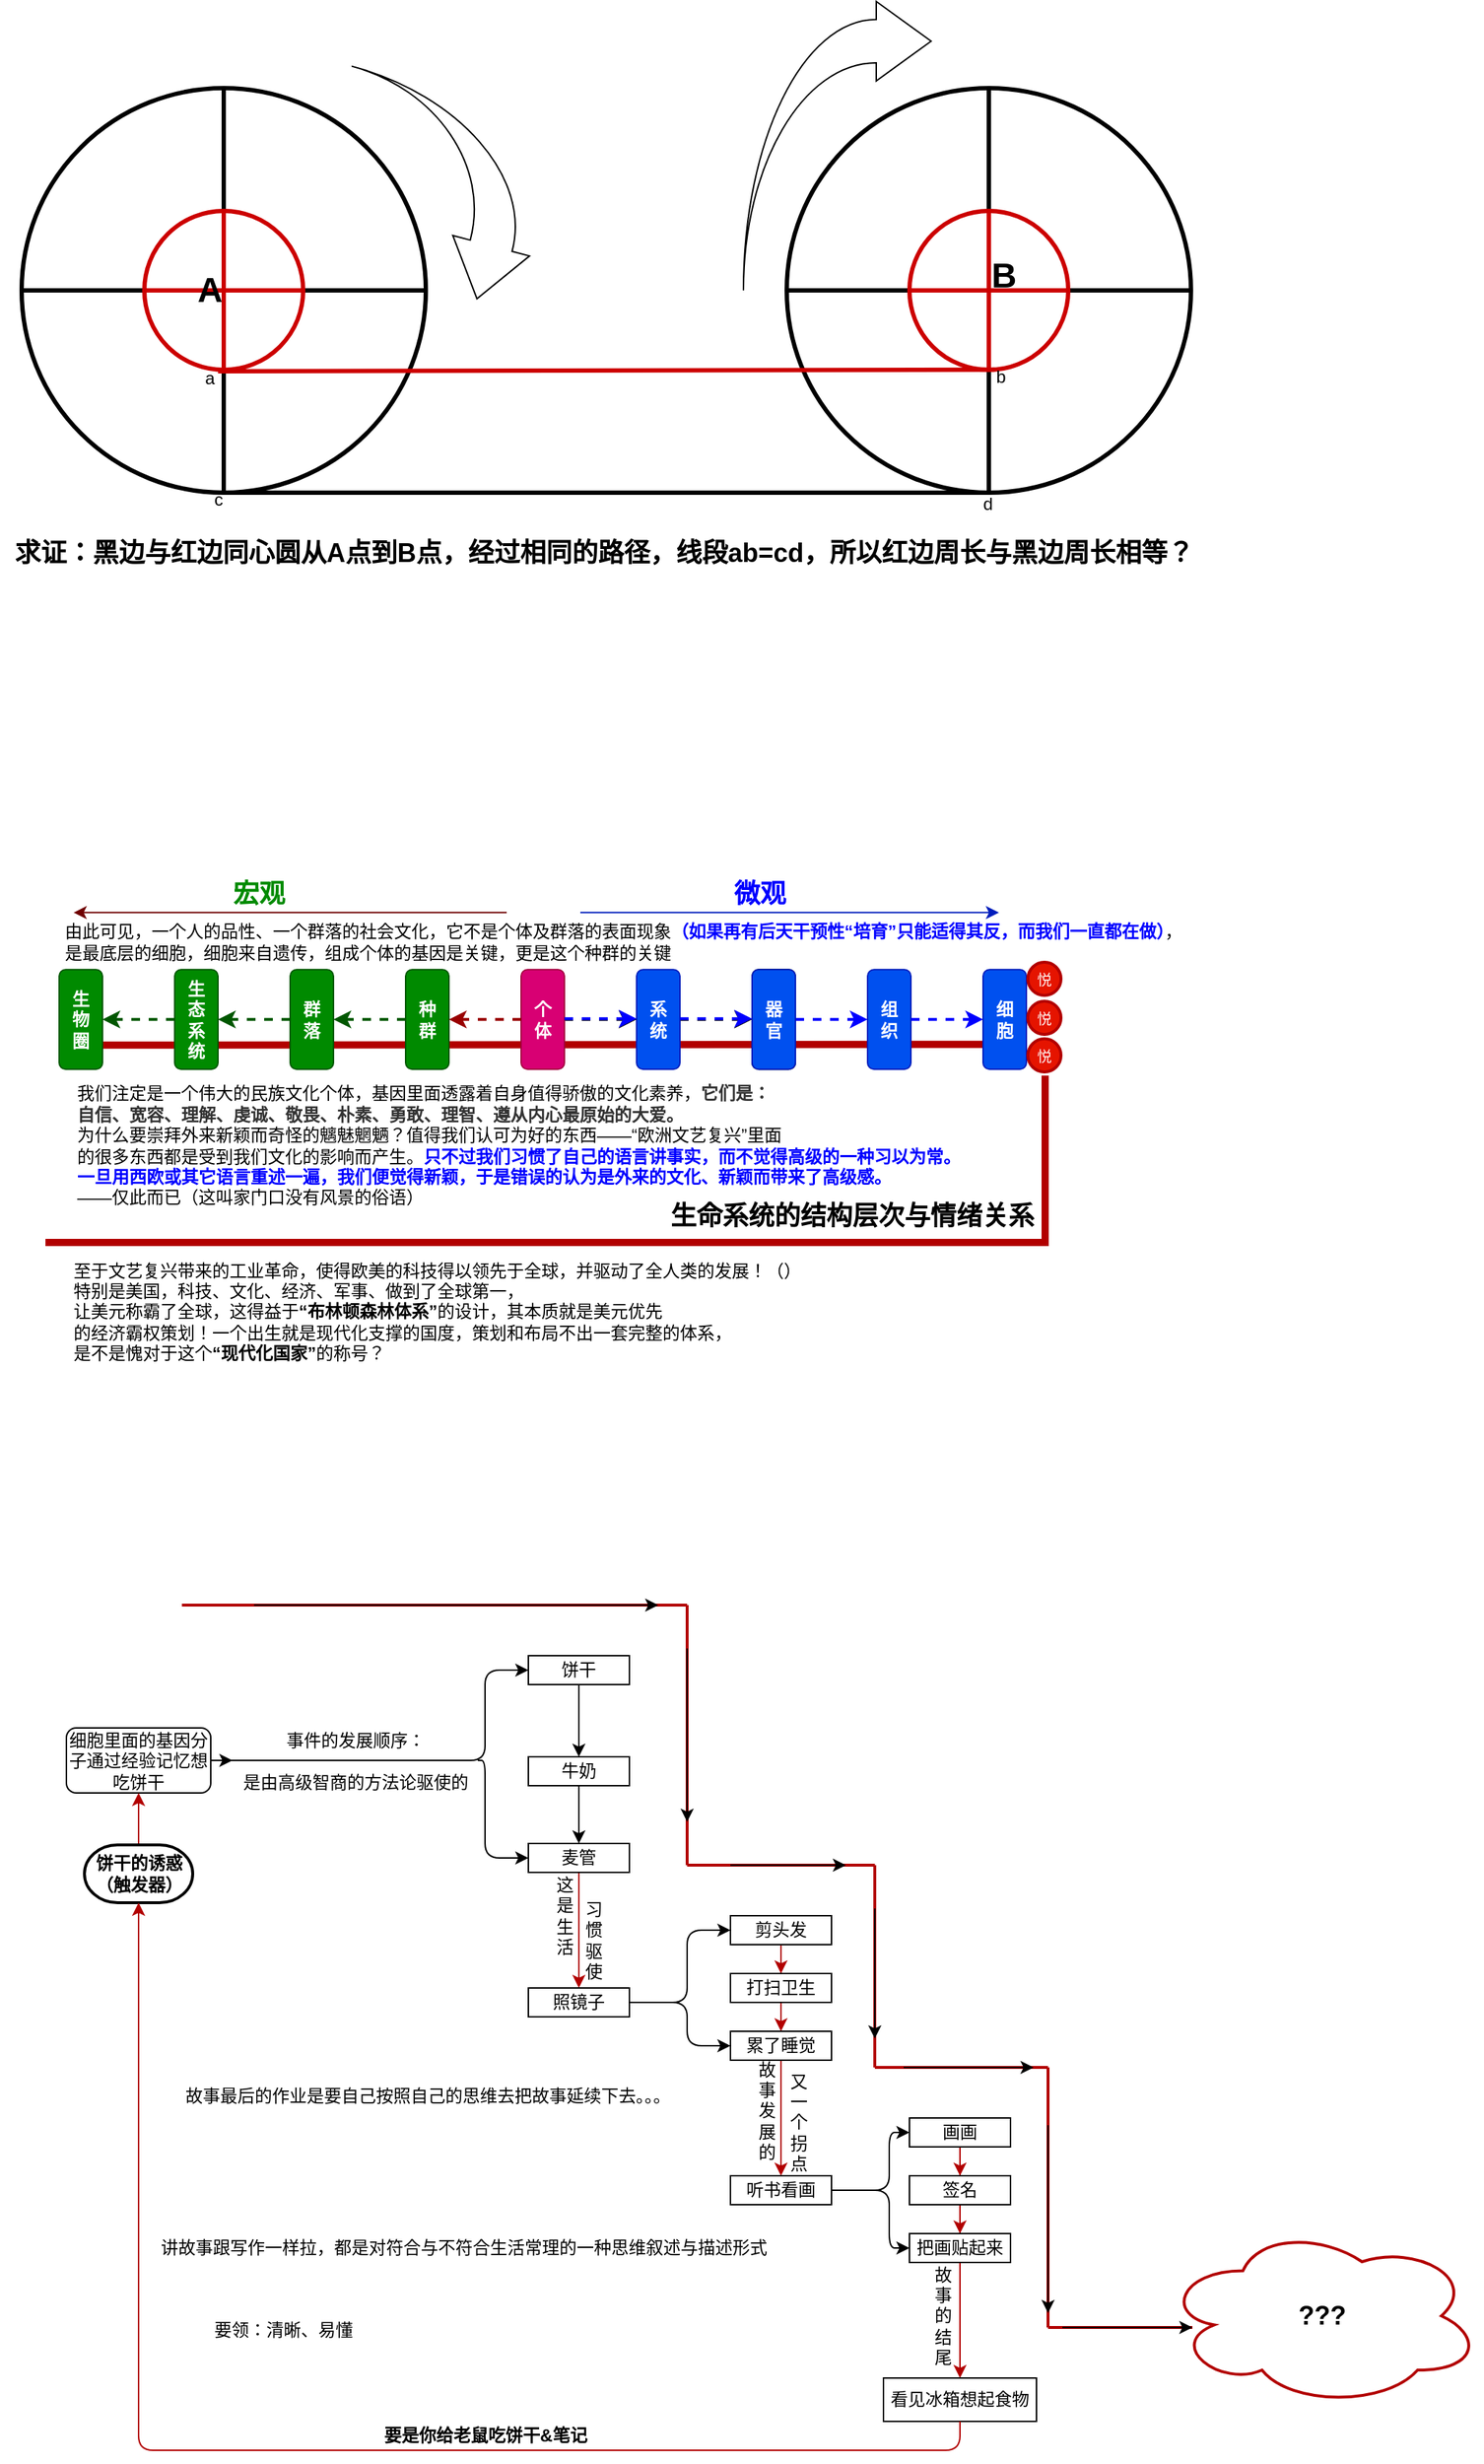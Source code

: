 <mxfile version="22.0.4" type="github">
  <diagram id="CZGxiTV1HHT-Hle2AOIO" name="Page-1">
    <mxGraphModel dx="2261" dy="1919" grid="0" gridSize="10" guides="1" tooltips="1" connect="1" arrows="1" fold="1" page="1" pageScale="1" pageWidth="827" pageHeight="1169" math="0" shadow="0">
      <root>
        <mxCell id="0" />
        <mxCell id="1" parent="0" />
        <mxCell id="zMtAbFJLzHjJMqz4dgE3-95" value="&lt;b&gt;&lt;font style=&quot;font-size: 18px&quot;&gt;???&lt;/font&gt;&lt;/b&gt;" style="ellipse;shape=cloud;whiteSpace=wrap;html=1;strokeColor=#B20000;strokeWidth=2;" parent="1" vertex="1">
          <mxGeometry x="800" y="429.5" width="220" height="125" as="geometry" />
        </mxCell>
        <mxCell id="tRS6Hl0KniXjDHovvrDN-4" value="" style="edgeStyle=orthogonalEdgeStyle;rounded=0;orthogonalLoop=1;jettySize=auto;html=1;" parent="1" source="tRS6Hl0KniXjDHovvrDN-2" target="tRS6Hl0KniXjDHovvrDN-3" edge="1">
          <mxGeometry relative="1" as="geometry" />
        </mxCell>
        <mxCell id="tRS6Hl0KniXjDHovvrDN-2" value="饼干" style="rounded=0;whiteSpace=wrap;html=1;" parent="1" vertex="1">
          <mxGeometry x="360" y="35" width="70" height="20" as="geometry" />
        </mxCell>
        <mxCell id="tRS6Hl0KniXjDHovvrDN-6" value="" style="edgeStyle=orthogonalEdgeStyle;rounded=0;orthogonalLoop=1;jettySize=auto;html=1;" parent="1" source="tRS6Hl0KniXjDHovvrDN-3" target="tRS6Hl0KniXjDHovvrDN-5" edge="1">
          <mxGeometry relative="1" as="geometry" />
        </mxCell>
        <mxCell id="tRS6Hl0KniXjDHovvrDN-3" value="牛奶" style="rounded=0;whiteSpace=wrap;html=1;" parent="1" vertex="1">
          <mxGeometry x="360" y="105" width="70" height="20" as="geometry" />
        </mxCell>
        <mxCell id="zMtAbFJLzHjJMqz4dgE3-47" value="" style="edgeStyle=orthogonalEdgeStyle;rounded=0;orthogonalLoop=1;jettySize=auto;html=1;strokeColor=#B20000;strokeWidth=1;" parent="1" source="tRS6Hl0KniXjDHovvrDN-5" target="zMtAbFJLzHjJMqz4dgE3-46" edge="1">
          <mxGeometry relative="1" as="geometry" />
        </mxCell>
        <mxCell id="tRS6Hl0KniXjDHovvrDN-5" value="麦管" style="rounded=0;whiteSpace=wrap;html=1;" parent="1" vertex="1">
          <mxGeometry x="360" y="165" width="70" height="20" as="geometry" />
        </mxCell>
        <mxCell id="zMtAbFJLzHjJMqz4dgE3-46" value="照镜子" style="rounded=0;whiteSpace=wrap;html=1;" parent="1" vertex="1">
          <mxGeometry x="360" y="265" width="70" height="20" as="geometry" />
        </mxCell>
        <mxCell id="tRS6Hl0KniXjDHovvrDN-10" value="" style="edgeStyle=elbowEdgeStyle;elbow=horizontal;endArrow=classic;html=1;entryX=0;entryY=0.5;entryDx=0;entryDy=0;exitX=1;exitY=0.5;exitDx=0;exitDy=0;" parent="1" source="zMtAbFJLzHjJMqz4dgE3-3" target="tRS6Hl0KniXjDHovvrDN-2" edge="1">
          <mxGeometry width="50" height="50" relative="1" as="geometry">
            <mxPoint x="220" y="115" as="sourcePoint" />
            <mxPoint x="210" y="215" as="targetPoint" />
            <Array as="points">
              <mxPoint x="330" y="85" />
            </Array>
          </mxGeometry>
        </mxCell>
        <mxCell id="tRS6Hl0KniXjDHovvrDN-11" value="" style="edgeStyle=elbowEdgeStyle;elbow=horizontal;endArrow=classic;html=1;entryX=0;entryY=0.5;entryDx=0;entryDy=0;exitX=1;exitY=0.5;exitDx=0;exitDy=0;" parent="1" source="zMtAbFJLzHjJMqz4dgE3-2" target="tRS6Hl0KniXjDHovvrDN-5" edge="1">
          <mxGeometry width="50" height="50" relative="1" as="geometry">
            <mxPoint x="220" y="115" as="sourcePoint" />
            <mxPoint x="370" y="55" as="targetPoint" />
            <Array as="points">
              <mxPoint x="330" y="145" />
            </Array>
          </mxGeometry>
        </mxCell>
        <mxCell id="zMtAbFJLzHjJMqz4dgE3-1" value="&lt;b&gt;要是你给老鼠吃饼干&amp;amp;笔记&lt;/b&gt;" style="text;html=1;align=center;verticalAlign=middle;resizable=0;points=[];autosize=1;" parent="1" vertex="1">
          <mxGeometry x="250" y="565" width="160" height="20" as="geometry" />
        </mxCell>
        <mxCell id="zMtAbFJLzHjJMqz4dgE3-3" value="细胞里面的基因分子通过经验记忆想吃饼干" style="rounded=1;whiteSpace=wrap;html=1;" parent="1" vertex="1">
          <mxGeometry x="40" y="85" width="100" height="45" as="geometry" />
        </mxCell>
        <mxCell id="zMtAbFJLzHjJMqz4dgE3-44" value="" style="edgeStyle=orthogonalEdgeStyle;rounded=0;orthogonalLoop=1;jettySize=auto;html=1;strokeColor=#B20000;strokeWidth=1;entryX=0.5;entryY=1;entryDx=0;entryDy=0;" parent="1" source="zMtAbFJLzHjJMqz4dgE3-4" target="zMtAbFJLzHjJMqz4dgE3-3" edge="1">
          <mxGeometry relative="1" as="geometry">
            <mxPoint x="75" y="85" as="targetPoint" />
          </mxGeometry>
        </mxCell>
        <mxCell id="zMtAbFJLzHjJMqz4dgE3-4" value="&lt;b&gt;饼干的诱惑&lt;br&gt;（触发器）&lt;/b&gt;" style="strokeWidth=2;html=1;shape=mxgraph.flowchart.terminator;whiteSpace=wrap;" parent="1" vertex="1">
          <mxGeometry x="52.5" y="166" width="75" height="40" as="geometry" />
        </mxCell>
        <mxCell id="zMtAbFJLzHjJMqz4dgE3-41" value="" style="group" parent="1" vertex="1" connectable="0">
          <mxGeometry x="35" y="-502" width="806" height="251" as="geometry" />
        </mxCell>
        <mxCell id="zMtAbFJLzHjJMqz4dgE3-36" value="" style="group" parent="zMtAbFJLzHjJMqz4dgE3-41" vertex="1" connectable="0">
          <mxGeometry width="806" height="251" as="geometry" />
        </mxCell>
        <mxCell id="zMtAbFJLzHjJMqz4dgE3-28" value="" style="endArrow=none;html=1;strokeColor=#B20000;strokeWidth=5;entryX=0;entryY=0.75;entryDx=0;entryDy=0;fillColor=#e51400;" parent="zMtAbFJLzHjJMqz4dgE3-36" target="zMtAbFJLzHjJMqz4dgE3-17" edge="1">
          <mxGeometry width="50" height="50" relative="1" as="geometry">
            <mxPoint x="30" y="114.366" as="sourcePoint" />
            <mxPoint x="150" y="111.408" as="targetPoint" />
          </mxGeometry>
        </mxCell>
        <mxCell id="zMtAbFJLzHjJMqz4dgE3-9" value="生&lt;br&gt;物&lt;br&gt;圈" style="rounded=1;whiteSpace=wrap;html=1;fontStyle=1;fillColor=#008a00;strokeColor=#005700;fontColor=#ffffff;" parent="zMtAbFJLzHjJMqz4dgE3-36" vertex="1">
          <mxGeometry y="62.113" width="30" height="69.014" as="geometry" />
        </mxCell>
        <mxCell id="zMtAbFJLzHjJMqz4dgE3-25" value="" style="edgeStyle=orthogonalEdgeStyle;rounded=0;orthogonalLoop=1;jettySize=auto;html=1;dashed=1;strokeWidth=2;strokeColor=#005700;fillColor=#008a00;" parent="zMtAbFJLzHjJMqz4dgE3-36" source="zMtAbFJLzHjJMqz4dgE3-10" target="zMtAbFJLzHjJMqz4dgE3-9" edge="1">
          <mxGeometry relative="1" as="geometry" />
        </mxCell>
        <mxCell id="zMtAbFJLzHjJMqz4dgE3-10" value="生&lt;br&gt;态&lt;br&gt;系&lt;br&gt;统" style="rounded=1;whiteSpace=wrap;html=1;fontStyle=1;fillColor=#008a00;strokeColor=#005700;fontColor=#ffffff;" parent="zMtAbFJLzHjJMqz4dgE3-36" vertex="1">
          <mxGeometry x="80" y="62.113" width="30" height="69.014" as="geometry" />
        </mxCell>
        <mxCell id="zMtAbFJLzHjJMqz4dgE3-24" value="" style="edgeStyle=orthogonalEdgeStyle;rounded=0;orthogonalLoop=1;jettySize=auto;html=1;dashed=1;strokeWidth=2;strokeColor=#005700;fillColor=#008a00;" parent="zMtAbFJLzHjJMqz4dgE3-36" source="zMtAbFJLzHjJMqz4dgE3-11" target="zMtAbFJLzHjJMqz4dgE3-10" edge="1">
          <mxGeometry relative="1" as="geometry" />
        </mxCell>
        <mxCell id="zMtAbFJLzHjJMqz4dgE3-11" value="群&lt;br&gt;落" style="rounded=1;whiteSpace=wrap;html=1;fontStyle=1;fillColor=#008a00;strokeColor=#005700;fontColor=#ffffff;" parent="zMtAbFJLzHjJMqz4dgE3-36" vertex="1">
          <mxGeometry x="160" y="62.113" width="30" height="69.014" as="geometry" />
        </mxCell>
        <mxCell id="zMtAbFJLzHjJMqz4dgE3-12" value="器&lt;br&gt;官" style="rounded=1;whiteSpace=wrap;html=1;fontStyle=1" parent="zMtAbFJLzHjJMqz4dgE3-36" vertex="1">
          <mxGeometry x="480" y="62.113" width="30" height="69.014" as="geometry" />
        </mxCell>
        <mxCell id="zMtAbFJLzHjJMqz4dgE3-19" value="" style="edgeStyle=orthogonalEdgeStyle;rounded=0;orthogonalLoop=1;jettySize=auto;html=1;strokeWidth=2;dashed=1;" parent="zMtAbFJLzHjJMqz4dgE3-36" source="zMtAbFJLzHjJMqz4dgE3-13" target="zMtAbFJLzHjJMqz4dgE3-12" edge="1">
          <mxGeometry relative="1" as="geometry" />
        </mxCell>
        <mxCell id="zMtAbFJLzHjJMqz4dgE3-13" value="系&lt;br&gt;统" style="rounded=1;whiteSpace=wrap;html=1;fontStyle=1;fillColor=#0050ef;strokeColor=#001DBC;fontColor=#ffffff;" parent="zMtAbFJLzHjJMqz4dgE3-36" vertex="1">
          <mxGeometry x="400" y="62.113" width="30" height="69.014" as="geometry" />
        </mxCell>
        <mxCell id="zMtAbFJLzHjJMqz4dgE3-18" value="" style="edgeStyle=orthogonalEdgeStyle;rounded=0;orthogonalLoop=1;jettySize=auto;html=1;strokeWidth=2;dashed=1;" parent="zMtAbFJLzHjJMqz4dgE3-36" source="zMtAbFJLzHjJMqz4dgE3-14" target="zMtAbFJLzHjJMqz4dgE3-13" edge="1">
          <mxGeometry relative="1" as="geometry" />
        </mxCell>
        <mxCell id="zMtAbFJLzHjJMqz4dgE3-14" value="个&lt;br&gt;体" style="rounded=1;whiteSpace=wrap;html=1;fontStyle=1;fillColor=#d80073;strokeColor=#A50040;fontColor=#ffffff;" parent="zMtAbFJLzHjJMqz4dgE3-36" vertex="1">
          <mxGeometry x="320" y="62.113" width="30" height="69.014" as="geometry" />
        </mxCell>
        <mxCell id="zMtAbFJLzHjJMqz4dgE3-23" value="" style="edgeStyle=orthogonalEdgeStyle;rounded=0;orthogonalLoop=1;jettySize=auto;html=1;dashed=1;strokeWidth=2;strokeColor=#005700;fillColor=#008a00;" parent="zMtAbFJLzHjJMqz4dgE3-36" source="zMtAbFJLzHjJMqz4dgE3-15" target="zMtAbFJLzHjJMqz4dgE3-11" edge="1">
          <mxGeometry relative="1" as="geometry" />
        </mxCell>
        <mxCell id="zMtAbFJLzHjJMqz4dgE3-15" value="种&lt;br&gt;群" style="rounded=1;whiteSpace=wrap;html=1;fontStyle=1;fillColor=#008a00;strokeColor=#005700;fontColor=#ffffff;" parent="zMtAbFJLzHjJMqz4dgE3-36" vertex="1">
          <mxGeometry x="240" y="62.113" width="30" height="69.014" as="geometry" />
        </mxCell>
        <mxCell id="zMtAbFJLzHjJMqz4dgE3-22" value="" style="edgeStyle=orthogonalEdgeStyle;rounded=0;orthogonalLoop=1;jettySize=auto;html=1;dashed=1;strokeWidth=2;strokeColor=#990000;" parent="zMtAbFJLzHjJMqz4dgE3-36" source="zMtAbFJLzHjJMqz4dgE3-14" target="zMtAbFJLzHjJMqz4dgE3-15" edge="1">
          <mxGeometry relative="1" as="geometry" />
        </mxCell>
        <mxCell id="zMtAbFJLzHjJMqz4dgE3-16" value="组&lt;br&gt;织" style="rounded=1;whiteSpace=wrap;html=1;fontStyle=1;fillColor=#0050ef;strokeColor=#001DBC;fontColor=#ffffff;" parent="zMtAbFJLzHjJMqz4dgE3-36" vertex="1">
          <mxGeometry x="560" y="62.113" width="30" height="69.014" as="geometry" />
        </mxCell>
        <mxCell id="zMtAbFJLzHjJMqz4dgE3-20" value="" style="edgeStyle=orthogonalEdgeStyle;rounded=0;orthogonalLoop=1;jettySize=auto;html=1;strokeWidth=2;dashed=1;strokeColor=#0000FF;" parent="zMtAbFJLzHjJMqz4dgE3-36" source="zMtAbFJLzHjJMqz4dgE3-12" target="zMtAbFJLzHjJMqz4dgE3-16" edge="1">
          <mxGeometry relative="1" as="geometry" />
        </mxCell>
        <mxCell id="zMtAbFJLzHjJMqz4dgE3-17" value="细&lt;br&gt;胞" style="rounded=1;whiteSpace=wrap;html=1;fontStyle=1;fillColor=#0050ef;strokeColor=#001DBC;fontColor=#ffffff;" parent="zMtAbFJLzHjJMqz4dgE3-36" vertex="1">
          <mxGeometry x="640" y="62.113" width="30" height="69.014" as="geometry" />
        </mxCell>
        <mxCell id="zMtAbFJLzHjJMqz4dgE3-21" value="" style="edgeStyle=orthogonalEdgeStyle;rounded=0;orthogonalLoop=1;jettySize=auto;html=1;strokeWidth=2;dashed=1;strokeColor=#0000FF;" parent="zMtAbFJLzHjJMqz4dgE3-36" source="zMtAbFJLzHjJMqz4dgE3-16" target="zMtAbFJLzHjJMqz4dgE3-17" edge="1">
          <mxGeometry relative="1" as="geometry" />
        </mxCell>
        <mxCell id="zMtAbFJLzHjJMqz4dgE3-26" value="" style="edgeStyle=orthogonalEdgeStyle;rounded=0;orthogonalLoop=1;jettySize=auto;html=1;strokeWidth=2;dashed=1;strokeColor=#0000FF;" parent="zMtAbFJLzHjJMqz4dgE3-36" edge="1">
          <mxGeometry relative="1" as="geometry">
            <mxPoint x="430" y="96.127" as="sourcePoint" />
            <mxPoint x="480" y="96.127" as="targetPoint" />
          </mxGeometry>
        </mxCell>
        <mxCell id="zMtAbFJLzHjJMqz4dgE3-27" value="" style="edgeStyle=orthogonalEdgeStyle;rounded=0;orthogonalLoop=1;jettySize=auto;html=1;strokeWidth=2;dashed=1;strokeColor=#0000FF;" parent="zMtAbFJLzHjJMqz4dgE3-36" edge="1">
          <mxGeometry relative="1" as="geometry">
            <mxPoint x="350" y="96.127" as="sourcePoint" />
            <mxPoint x="400" y="96.127" as="targetPoint" />
          </mxGeometry>
        </mxCell>
        <mxCell id="zMtAbFJLzHjJMqz4dgE3-29" value="器&lt;br&gt;官" style="rounded=1;whiteSpace=wrap;html=1;fontStyle=1;fillColor=#0050ef;strokeColor=#001DBC;fontColor=#ffffff;" parent="zMtAbFJLzHjJMqz4dgE3-36" vertex="1">
          <mxGeometry x="480" y="62.113" width="30" height="69.014" as="geometry" />
        </mxCell>
        <mxCell id="zMtAbFJLzHjJMqz4dgE3-30" value="" style="endArrow=classic;html=1;strokeColor=#001DBC;strokeWidth=1;fillColor=#0050ef;" parent="zMtAbFJLzHjJMqz4dgE3-36" edge="1">
          <mxGeometry width="50" height="50" relative="1" as="geometry">
            <mxPoint x="361" y="22.676" as="sourcePoint" />
            <mxPoint x="651" y="22.676" as="targetPoint" />
          </mxGeometry>
        </mxCell>
        <mxCell id="zMtAbFJLzHjJMqz4dgE3-31" value="" style="endArrow=classic;html=1;strokeColor=#6F0000;strokeWidth=1;fillColor=#a20025;" parent="zMtAbFJLzHjJMqz4dgE3-36" edge="1">
          <mxGeometry width="50" height="50" relative="1" as="geometry">
            <mxPoint x="310" y="22.676" as="sourcePoint" />
            <mxPoint x="10" y="22.676" as="targetPoint" />
          </mxGeometry>
        </mxCell>
        <mxCell id="zMtAbFJLzHjJMqz4dgE3-32" value="&lt;b&gt;&lt;font color=&quot;#008a00&quot; style=&quot;font-size: 18px&quot;&gt;宏观&lt;/font&gt;&lt;/b&gt;" style="text;html=1;align=center;verticalAlign=middle;resizable=0;points=[];autosize=1;" parent="zMtAbFJLzHjJMqz4dgE3-36" vertex="1">
          <mxGeometry x="111" y="-7" width="54" height="34" as="geometry" />
        </mxCell>
        <mxCell id="zMtAbFJLzHjJMqz4dgE3-33" value="&lt;b&gt;&lt;font color=&quot;#0000ff&quot; style=&quot;font-size: 18px&quot;&gt;微观&lt;/font&gt;&lt;/b&gt;" style="text;html=1;align=center;verticalAlign=middle;resizable=0;points=[];autosize=1;" parent="zMtAbFJLzHjJMqz4dgE3-36" vertex="1">
          <mxGeometry x="458" y="-7" width="54" height="34" as="geometry" />
        </mxCell>
        <mxCell id="zMtAbFJLzHjJMqz4dgE3-34" value="" style="shape=partialRectangle;whiteSpace=wrap;html=1;top=0;left=0;fillColor=none;strokeColor=#B20000;strokeWidth=5;" parent="zMtAbFJLzHjJMqz4dgE3-36" vertex="1">
          <mxGeometry x="-7" y="138.03" width="690" height="112.97" as="geometry" />
        </mxCell>
        <mxCell id="zMtAbFJLzHjJMqz4dgE3-35" value="&lt;b&gt;&lt;font style=&quot;font-size: 18px&quot;&gt;生命系统的结构层次与情绪关系&lt;/font&gt;&lt;/b&gt;" style="text;html=1;align=center;verticalAlign=middle;resizable=0;points=[];autosize=1;" parent="zMtAbFJLzHjJMqz4dgE3-36" vertex="1">
          <mxGeometry x="414" y="223.0" width="270" height="20" as="geometry" />
        </mxCell>
        <mxCell id="aU6ZqE62vAwaajKzGN5h-1" value="&lt;div style=&quot;text-align: left;&quot;&gt;&lt;span style=&quot;background-color: initial;&quot;&gt;我们注定是一个伟大的民族文化个体，基因里面透露着自身值得骄傲的文化素养，&lt;b&gt;&lt;font color=&quot;#333333&quot;&gt;它们是：&lt;/font&gt;&lt;/b&gt;&lt;/span&gt;&lt;/div&gt;&lt;div style=&quot;text-align: left;&quot;&gt;&lt;span style=&quot;background-color: initial;&quot;&gt;&lt;b&gt;&lt;font color=&quot;#333333&quot;&gt;自信、宽容、理解、虔诚、敬畏、朴素、勇敢、理智、遵从内心最原始的大爱。&lt;/font&gt;&lt;/b&gt;&lt;/span&gt;&lt;/div&gt;&lt;div style=&quot;text-align: left;&quot;&gt;为什么要崇拜外来新颖而奇怪的魑魅魍魉&lt;span style=&quot;background-color: initial;&quot;&gt;？值得我们认可为好的东西——“欧洲文艺复兴”里面&lt;/span&gt;&lt;/div&gt;&lt;div style=&quot;text-align: left;&quot;&gt;&lt;span style=&quot;background-color: initial;&quot;&gt;的很多东西都是受到我们文化的影响而产生。&lt;b&gt;&lt;font color=&quot;#0000ff&quot;&gt;只不过&lt;/font&gt;&lt;/b&gt;&lt;/span&gt;&lt;span style=&quot;background-color: initial;&quot;&gt;&lt;b&gt;&lt;font color=&quot;#0000ff&quot;&gt;我们习惯了自己的语言讲事实，而不觉得高级的一种习以为常。&lt;/font&gt;&lt;/b&gt;&lt;/span&gt;&lt;/div&gt;&lt;div style=&quot;text-align: left;&quot;&gt;&lt;span style=&quot;background-color: initial;&quot;&gt;&lt;b&gt;&lt;font color=&quot;#0000ff&quot;&gt;一旦用西欧或其它语言重述一遍，我们便觉得新颖，于是错误的认为是外来的文化、新颖而带来了高级感。&lt;/font&gt;&lt;/b&gt;&lt;/span&gt;&lt;/div&gt;&lt;div style=&quot;text-align: left;&quot;&gt;&lt;span style=&quot;background-color: initial;&quot;&gt;——仅此而已（这叫家门口没有风景的俗语）&lt;/span&gt;&lt;/div&gt;" style="text;html=1;align=center;verticalAlign=middle;resizable=0;points=[];autosize=1;strokeColor=none;fillColor=none;" parent="zMtAbFJLzHjJMqz4dgE3-36" vertex="1">
          <mxGeometry x="3" y="135" width="630" height="98" as="geometry" />
        </mxCell>
        <mxCell id="zMtAbFJLzHjJMqz4dgE3-40" value="由此可见，一个人的品性、一个群落的社会文化，它不是个体及群落的表面现象&lt;b&gt;&lt;font color=&quot;#0000ff&quot;&gt;（如果再有后天干预性“培育”只能适得其反，而我们一直都在做）&lt;/font&gt;&lt;/b&gt;，&lt;br&gt;是最底层的细胞，细胞来自遗传，组成个体的基因是关键，更是这个种群的关键" style="text;html=1;align=left;verticalAlign=middle;resizable=0;points=[];autosize=1;" parent="zMtAbFJLzHjJMqz4dgE3-36" vertex="1">
          <mxGeometry x="2" y="22.997" width="798" height="41" as="geometry" />
        </mxCell>
        <mxCell id="zMtAbFJLzHjJMqz4dgE3-37" value="&lt;span style=&quot;font-size: 10px&quot;&gt;悦&lt;/span&gt;" style="ellipse;whiteSpace=wrap;html=1;aspect=fixed;strokeColor=#B20000;strokeWidth=2;fillColor=#e51400;fontColor=#ffffff;" parent="zMtAbFJLzHjJMqz4dgE3-41" vertex="1">
          <mxGeometry x="671" y="57" width="23" height="23" as="geometry" />
        </mxCell>
        <mxCell id="zMtAbFJLzHjJMqz4dgE3-38" value="&lt;span style=&quot;font-size: 10px&quot;&gt;悦&lt;/span&gt;" style="ellipse;whiteSpace=wrap;html=1;aspect=fixed;strokeColor=#B20000;strokeWidth=2;fillColor=#e51400;fontColor=#ffffff;" parent="zMtAbFJLzHjJMqz4dgE3-41" vertex="1">
          <mxGeometry x="671" y="84" width="23" height="23" as="geometry" />
        </mxCell>
        <mxCell id="zMtAbFJLzHjJMqz4dgE3-39" value="&lt;span style=&quot;font-size: 10px&quot;&gt;悦&lt;/span&gt;" style="ellipse;whiteSpace=wrap;html=1;aspect=fixed;strokeColor=#B20000;strokeWidth=2;fillColor=#e51400;fontColor=#ffffff;" parent="zMtAbFJLzHjJMqz4dgE3-41" vertex="1">
          <mxGeometry x="671" y="110" width="23" height="23" as="geometry" />
        </mxCell>
        <mxCell id="zMtAbFJLzHjJMqz4dgE3-2" value="事件的发展顺序：&lt;br&gt;&lt;br&gt;是由高级智商的方法论驱使的" style="text;html=1;align=center;verticalAlign=middle;resizable=0;points=[];autosize=1;" parent="1" vertex="1">
          <mxGeometry x="155" y="82.5" width="170" height="50" as="geometry" />
        </mxCell>
        <mxCell id="zMtAbFJLzHjJMqz4dgE3-45" value="" style="edgeStyle=elbowEdgeStyle;elbow=horizontal;endArrow=classic;html=1;entryX=0;entryY=0.5;entryDx=0;entryDy=0;exitX=1;exitY=0.5;exitDx=0;exitDy=0;" parent="1" source="zMtAbFJLzHjJMqz4dgE3-3" target="zMtAbFJLzHjJMqz4dgE3-2" edge="1">
          <mxGeometry width="50" height="50" relative="1" as="geometry">
            <mxPoint x="140" y="107.5" as="sourcePoint" />
            <mxPoint x="360" y="175" as="targetPoint" />
            <Array as="points" />
          </mxGeometry>
        </mxCell>
        <mxCell id="zMtAbFJLzHjJMqz4dgE3-48" value="这&lt;br&gt;是&lt;br&gt;生&lt;br&gt;活" style="text;html=1;align=center;verticalAlign=middle;resizable=0;points=[];autosize=1;" parent="1" vertex="1">
          <mxGeometry x="370" y="185" width="30" height="60" as="geometry" />
        </mxCell>
        <mxCell id="zMtAbFJLzHjJMqz4dgE3-50" value="&lt;br&gt;习&lt;br&gt;惯&lt;br&gt;驱&lt;br&gt;使" style="text;html=1;align=center;verticalAlign=middle;resizable=0;points=[];autosize=1;" parent="1" vertex="1">
          <mxGeometry x="390" y="185" width="30" height="80" as="geometry" />
        </mxCell>
        <mxCell id="zMtAbFJLzHjJMqz4dgE3-56" value="" style="edgeStyle=orthogonalEdgeStyle;rounded=0;orthogonalLoop=1;jettySize=auto;html=1;strokeColor=#B20000;strokeWidth=1;entryX=0.5;entryY=0;entryDx=0;entryDy=0;" parent="1" source="zMtAbFJLzHjJMqz4dgE3-51" target="zMtAbFJLzHjJMqz4dgE3-52" edge="1">
          <mxGeometry relative="1" as="geometry" />
        </mxCell>
        <mxCell id="zMtAbFJLzHjJMqz4dgE3-51" value="剪头发" style="rounded=0;whiteSpace=wrap;html=1;" parent="1" vertex="1">
          <mxGeometry x="500" y="215" width="70" height="20" as="geometry" />
        </mxCell>
        <mxCell id="zMtAbFJLzHjJMqz4dgE3-58" value="" style="edgeStyle=orthogonalEdgeStyle;rounded=0;orthogonalLoop=1;jettySize=auto;html=1;strokeColor=#B20000;strokeWidth=1;entryX=0.5;entryY=0;entryDx=0;entryDy=0;" parent="1" source="zMtAbFJLzHjJMqz4dgE3-52" target="zMtAbFJLzHjJMqz4dgE3-53" edge="1">
          <mxGeometry relative="1" as="geometry">
            <mxPoint x="535" y="355" as="targetPoint" />
          </mxGeometry>
        </mxCell>
        <mxCell id="zMtAbFJLzHjJMqz4dgE3-52" value="打扫卫生" style="rounded=0;whiteSpace=wrap;html=1;" parent="1" vertex="1">
          <mxGeometry x="500" y="255" width="70" height="20" as="geometry" />
        </mxCell>
        <mxCell id="zMtAbFJLzHjJMqz4dgE3-60" value="" style="edgeStyle=orthogonalEdgeStyle;rounded=0;orthogonalLoop=1;jettySize=auto;html=1;strokeColor=#B20000;strokeWidth=1;" parent="1" source="zMtAbFJLzHjJMqz4dgE3-53" target="zMtAbFJLzHjJMqz4dgE3-59" edge="1">
          <mxGeometry relative="1" as="geometry" />
        </mxCell>
        <mxCell id="zMtAbFJLzHjJMqz4dgE3-53" value="累了睡觉" style="rounded=0;whiteSpace=wrap;html=1;" parent="1" vertex="1">
          <mxGeometry x="500" y="295" width="70" height="20" as="geometry" />
        </mxCell>
        <mxCell id="zMtAbFJLzHjJMqz4dgE3-59" value="听书看画" style="rounded=0;whiteSpace=wrap;html=1;" parent="1" vertex="1">
          <mxGeometry x="500" y="395" width="70" height="20" as="geometry" />
        </mxCell>
        <mxCell id="zMtAbFJLzHjJMqz4dgE3-54" value="" style="edgeStyle=elbowEdgeStyle;elbow=horizontal;endArrow=classic;html=1;entryX=0;entryY=0.5;entryDx=0;entryDy=0;exitX=1;exitY=0.5;exitDx=0;exitDy=0;" parent="1" source="zMtAbFJLzHjJMqz4dgE3-46" target="zMtAbFJLzHjJMqz4dgE3-51" edge="1">
          <mxGeometry width="50" height="50" relative="1" as="geometry">
            <mxPoint x="150" y="117.5" as="sourcePoint" />
            <mxPoint x="370" y="55" as="targetPoint" />
            <Array as="points">
              <mxPoint x="470" y="255" />
            </Array>
          </mxGeometry>
        </mxCell>
        <mxCell id="zMtAbFJLzHjJMqz4dgE3-55" value="" style="edgeStyle=elbowEdgeStyle;elbow=horizontal;endArrow=classic;html=1;entryX=0;entryY=0.5;entryDx=0;entryDy=0;exitX=1;exitY=0.5;exitDx=0;exitDy=0;" parent="1" source="zMtAbFJLzHjJMqz4dgE3-46" target="zMtAbFJLzHjJMqz4dgE3-53" edge="1">
          <mxGeometry width="50" height="50" relative="1" as="geometry">
            <mxPoint x="440" y="290" as="sourcePoint" />
            <mxPoint x="510" y="235" as="targetPoint" />
            <Array as="points">
              <mxPoint x="470" y="285" />
            </Array>
          </mxGeometry>
        </mxCell>
        <mxCell id="zMtAbFJLzHjJMqz4dgE3-61" value="故&lt;br&gt;事&lt;br&gt;发&lt;br&gt;展&lt;br&gt;的" style="text;html=1;align=center;verticalAlign=middle;resizable=0;points=[];autosize=1;" parent="1" vertex="1">
          <mxGeometry x="510" y="310" width="30" height="80" as="geometry" />
        </mxCell>
        <mxCell id="zMtAbFJLzHjJMqz4dgE3-62" value="又&lt;br&gt;一&lt;br&gt;个&lt;br&gt;拐&lt;br&gt;点" style="text;html=1;align=center;verticalAlign=middle;resizable=0;points=[];autosize=1;" parent="1" vertex="1">
          <mxGeometry x="532" y="318" width="30" height="80" as="geometry" />
        </mxCell>
        <mxCell id="zMtAbFJLzHjJMqz4dgE3-63" value="" style="edgeStyle=orthogonalEdgeStyle;rounded=0;orthogonalLoop=1;jettySize=auto;html=1;strokeColor=#B20000;strokeWidth=1;entryX=0.5;entryY=0;entryDx=0;entryDy=0;" parent="1" source="zMtAbFJLzHjJMqz4dgE3-64" target="zMtAbFJLzHjJMqz4dgE3-66" edge="1">
          <mxGeometry relative="1" as="geometry" />
        </mxCell>
        <mxCell id="zMtAbFJLzHjJMqz4dgE3-64" value="画画" style="rounded=0;whiteSpace=wrap;html=1;" parent="1" vertex="1">
          <mxGeometry x="624" y="355" width="70" height="20" as="geometry" />
        </mxCell>
        <mxCell id="zMtAbFJLzHjJMqz4dgE3-65" value="" style="edgeStyle=orthogonalEdgeStyle;rounded=0;orthogonalLoop=1;jettySize=auto;html=1;strokeColor=#B20000;strokeWidth=1;entryX=0.5;entryY=0;entryDx=0;entryDy=0;" parent="1" source="zMtAbFJLzHjJMqz4dgE3-66" target="zMtAbFJLzHjJMqz4dgE3-67" edge="1">
          <mxGeometry relative="1" as="geometry">
            <mxPoint x="659" y="495" as="targetPoint" />
          </mxGeometry>
        </mxCell>
        <mxCell id="zMtAbFJLzHjJMqz4dgE3-66" value="签名" style="rounded=0;whiteSpace=wrap;html=1;" parent="1" vertex="1">
          <mxGeometry x="624" y="395" width="70" height="20" as="geometry" />
        </mxCell>
        <mxCell id="zMtAbFJLzHjJMqz4dgE3-71" value="" style="edgeStyle=orthogonalEdgeStyle;rounded=0;orthogonalLoop=1;jettySize=auto;html=1;strokeColor=#B20000;strokeWidth=1;" parent="1" source="zMtAbFJLzHjJMqz4dgE3-67" target="zMtAbFJLzHjJMqz4dgE3-70" edge="1">
          <mxGeometry relative="1" as="geometry" />
        </mxCell>
        <mxCell id="zMtAbFJLzHjJMqz4dgE3-67" value="把画贴起来" style="rounded=0;whiteSpace=wrap;html=1;" parent="1" vertex="1">
          <mxGeometry x="624" y="435" width="70" height="20" as="geometry" />
        </mxCell>
        <mxCell id="zMtAbFJLzHjJMqz4dgE3-70" value="看见冰箱想起食物" style="rounded=0;whiteSpace=wrap;html=1;" parent="1" vertex="1">
          <mxGeometry x="606" y="535" width="106" height="30" as="geometry" />
        </mxCell>
        <mxCell id="zMtAbFJLzHjJMqz4dgE3-68" value="" style="edgeStyle=elbowEdgeStyle;elbow=horizontal;endArrow=classic;html=1;entryX=0;entryY=0.5;entryDx=0;entryDy=0;exitX=1;exitY=0.5;exitDx=0;exitDy=0;" parent="1" source="zMtAbFJLzHjJMqz4dgE3-59" target="zMtAbFJLzHjJMqz4dgE3-64" edge="1">
          <mxGeometry width="50" height="50" relative="1" as="geometry">
            <mxPoint x="440" y="285" as="sourcePoint" />
            <mxPoint x="510" y="235" as="targetPoint" />
            <Array as="points">
              <mxPoint x="610" y="375" />
              <mxPoint x="590" y="395" />
            </Array>
          </mxGeometry>
        </mxCell>
        <mxCell id="zMtAbFJLzHjJMqz4dgE3-69" value="" style="edgeStyle=elbowEdgeStyle;elbow=horizontal;endArrow=classic;html=1;entryX=0;entryY=0.5;entryDx=0;entryDy=0;exitX=1;exitY=0.5;exitDx=0;exitDy=0;" parent="1" source="zMtAbFJLzHjJMqz4dgE3-59" target="zMtAbFJLzHjJMqz4dgE3-67" edge="1">
          <mxGeometry width="50" height="50" relative="1" as="geometry">
            <mxPoint x="580" y="415" as="sourcePoint" />
            <mxPoint x="630" y="375" as="targetPoint" />
            <Array as="points">
              <mxPoint x="610" y="415" />
              <mxPoint x="590" y="425" />
              <mxPoint x="600" y="405" />
            </Array>
          </mxGeometry>
        </mxCell>
        <mxCell id="zMtAbFJLzHjJMqz4dgE3-72" value="故&lt;br&gt;事&lt;br&gt;的&lt;br&gt;结&lt;br&gt;尾" style="text;html=1;align=center;verticalAlign=middle;resizable=0;points=[];autosize=1;" parent="1" vertex="1">
          <mxGeometry x="632" y="452" width="30" height="80" as="geometry" />
        </mxCell>
        <mxCell id="zMtAbFJLzHjJMqz4dgE3-73" value="" style="edgeStyle=elbowEdgeStyle;elbow=vertical;endArrow=classic;html=1;strokeColor=#B20000;strokeWidth=1;exitX=0.5;exitY=1;exitDx=0;exitDy=0;entryX=0.5;entryY=1;entryDx=0;entryDy=0;entryPerimeter=0;" parent="1" source="zMtAbFJLzHjJMqz4dgE3-70" target="zMtAbFJLzHjJMqz4dgE3-4" edge="1">
          <mxGeometry width="50" height="50" relative="1" as="geometry">
            <mxPoint x="240" y="585" as="sourcePoint" />
            <mxPoint x="290" y="535" as="targetPoint" />
            <Array as="points">
              <mxPoint x="440" y="585" />
              <mxPoint x="420" y="595" />
              <mxPoint x="410" y="595" />
            </Array>
          </mxGeometry>
        </mxCell>
        <mxCell id="zMtAbFJLzHjJMqz4dgE3-79" value="" style="endArrow=none;html=1;strokeColor=#B20000;strokeWidth=1;" parent="1" edge="1">
          <mxGeometry width="50" height="50" relative="1" as="geometry">
            <mxPoint x="120" as="sourcePoint" />
            <mxPoint x="470" as="targetPoint" />
          </mxGeometry>
        </mxCell>
        <mxCell id="zMtAbFJLzHjJMqz4dgE3-80" value="" style="endArrow=none;html=1;strokeColor=#B20000;strokeWidth=2;" parent="1" edge="1">
          <mxGeometry width="50" height="50" relative="1" as="geometry">
            <mxPoint x="470" as="sourcePoint" />
            <mxPoint x="470" y="180" as="targetPoint" />
          </mxGeometry>
        </mxCell>
        <mxCell id="zMtAbFJLzHjJMqz4dgE3-81" value="" style="endArrow=none;html=1;strokeColor=#B20000;strokeWidth=2;" parent="1" edge="1">
          <mxGeometry width="50" height="50" relative="1" as="geometry">
            <mxPoint x="120" as="sourcePoint" />
            <mxPoint x="470" as="targetPoint" />
          </mxGeometry>
        </mxCell>
        <mxCell id="zMtAbFJLzHjJMqz4dgE3-82" value="" style="endArrow=none;html=1;strokeColor=#B20000;strokeWidth=2;" parent="1" edge="1">
          <mxGeometry width="50" height="50" relative="1" as="geometry">
            <mxPoint x="600" y="180" as="sourcePoint" />
            <mxPoint x="470" y="180" as="targetPoint" />
          </mxGeometry>
        </mxCell>
        <mxCell id="zMtAbFJLzHjJMqz4dgE3-83" value="" style="endArrow=none;html=1;strokeColor=#B20000;strokeWidth=2;" parent="1" edge="1">
          <mxGeometry width="50" height="50" relative="1" as="geometry">
            <mxPoint x="600" y="180" as="sourcePoint" />
            <mxPoint x="600" y="320" as="targetPoint" />
          </mxGeometry>
        </mxCell>
        <mxCell id="zMtAbFJLzHjJMqz4dgE3-84" value="" style="endArrow=none;html=1;strokeColor=#B20000;strokeWidth=2;" parent="1" edge="1">
          <mxGeometry width="50" height="50" relative="1" as="geometry">
            <mxPoint x="720" y="320" as="sourcePoint" />
            <mxPoint x="600" y="320" as="targetPoint" />
          </mxGeometry>
        </mxCell>
        <mxCell id="zMtAbFJLzHjJMqz4dgE3-85" value="" style="endArrow=none;html=1;strokeColor=#B20000;strokeWidth=2;" parent="1" edge="1">
          <mxGeometry width="50" height="50" relative="1" as="geometry">
            <mxPoint x="720" y="500" as="sourcePoint" />
            <mxPoint x="720" y="320" as="targetPoint" />
          </mxGeometry>
        </mxCell>
        <mxCell id="zMtAbFJLzHjJMqz4dgE3-86" value="" style="endArrow=none;html=1;strokeColor=#B20000;strokeWidth=2;" parent="1" edge="1">
          <mxGeometry width="50" height="50" relative="1" as="geometry">
            <mxPoint x="820" y="500" as="sourcePoint" />
            <mxPoint x="720" y="500" as="targetPoint" />
          </mxGeometry>
        </mxCell>
        <mxCell id="zMtAbFJLzHjJMqz4dgE3-87" value="" style="endArrow=classic;html=1;strokeColor=#000;strokeWidth=1;" parent="1" edge="1">
          <mxGeometry width="50" height="50" relative="1" as="geometry">
            <mxPoint x="170" as="sourcePoint" />
            <mxPoint x="450" as="targetPoint" />
          </mxGeometry>
        </mxCell>
        <mxCell id="zMtAbFJLzHjJMqz4dgE3-88" value="" style="endArrow=classic;html=1;strokeColor=#000;strokeWidth=1;" parent="1" edge="1">
          <mxGeometry width="50" height="50" relative="1" as="geometry">
            <mxPoint x="470" y="30" as="sourcePoint" />
            <mxPoint x="470" y="150" as="targetPoint" />
          </mxGeometry>
        </mxCell>
        <mxCell id="zMtAbFJLzHjJMqz4dgE3-89" value="" style="endArrow=classic;html=1;strokeColor=#000;strokeWidth=1;" parent="1" edge="1">
          <mxGeometry width="50" height="50" relative="1" as="geometry">
            <mxPoint x="500" y="180" as="sourcePoint" />
            <mxPoint x="580" y="180" as="targetPoint" />
          </mxGeometry>
        </mxCell>
        <mxCell id="zMtAbFJLzHjJMqz4dgE3-90" value="" style="endArrow=classic;html=1;strokeColor=#000;strokeWidth=1;" parent="1" edge="1">
          <mxGeometry width="50" height="50" relative="1" as="geometry">
            <mxPoint x="600" y="210" as="sourcePoint" />
            <mxPoint x="600" y="300" as="targetPoint" />
          </mxGeometry>
        </mxCell>
        <mxCell id="zMtAbFJLzHjJMqz4dgE3-91" value="" style="endArrow=classic;html=1;strokeColor=#000;strokeWidth=1;" parent="1" edge="1">
          <mxGeometry width="50" height="50" relative="1" as="geometry">
            <mxPoint x="620" y="320" as="sourcePoint" />
            <mxPoint x="710" y="320" as="targetPoint" />
          </mxGeometry>
        </mxCell>
        <mxCell id="zMtAbFJLzHjJMqz4dgE3-92" value="" style="endArrow=classic;html=1;strokeColor=#000;strokeWidth=1;" parent="1" edge="1">
          <mxGeometry width="50" height="50" relative="1" as="geometry">
            <mxPoint x="720" y="360" as="sourcePoint" />
            <mxPoint x="720" y="490" as="targetPoint" />
          </mxGeometry>
        </mxCell>
        <mxCell id="zMtAbFJLzHjJMqz4dgE3-93" value="" style="endArrow=classic;html=1;strokeColor=#000;strokeWidth=1;" parent="1" edge="1">
          <mxGeometry width="50" height="50" relative="1" as="geometry">
            <mxPoint x="730" y="500" as="sourcePoint" />
            <mxPoint x="820" y="500" as="targetPoint" />
          </mxGeometry>
        </mxCell>
        <mxCell id="zMtAbFJLzHjJMqz4dgE3-96" value="故事最后的作业是要自己按照自己的思维去把故事延续下去。。。" style="text;html=1;align=center;verticalAlign=middle;resizable=0;points=[];autosize=1;" parent="1" vertex="1">
          <mxGeometry x="110" y="330" width="360" height="20" as="geometry" />
        </mxCell>
        <mxCell id="zMtAbFJLzHjJMqz4dgE3-97" value="讲故事跟写作一样拉，都是对符合与不符合生活常理的一种思维叙述与描述形式&lt;br&gt;" style="text;html=1;align=center;verticalAlign=middle;resizable=0;points=[];autosize=1;" parent="1" vertex="1">
          <mxGeometry x="95" y="435" width="440" height="20" as="geometry" />
        </mxCell>
        <mxCell id="zMtAbFJLzHjJMqz4dgE3-98" value="要领：清晰、易懂" style="text;html=1;align=center;verticalAlign=middle;resizable=0;points=[];autosize=1;" parent="1" vertex="1">
          <mxGeometry x="135" y="492" width="110" height="20" as="geometry" />
        </mxCell>
        <mxCell id="aU6ZqE62vAwaajKzGN5h-2" value="至于文艺复兴带来的工业革命，使得欧美的科技得以领先于全球，并驱动了全人类的发展！（）&lt;br&gt;特别是美国，科技、文化、经济、军事、做到了全球第一，&lt;br&gt;让美元称霸了全球，这得益于&lt;b&gt;“布林顿森林体系”&lt;/b&gt;的设计，其本质就是美元优先&lt;br&gt;的经济霸权策划！一个出生就是现代化支撑的国度，策划和布局不出一套完整的体系，&lt;br&gt;是不是愧对于这个&lt;b&gt;“现代化国家”&lt;/b&gt;的称号？" style="text;html=1;align=left;verticalAlign=middle;resizable=0;points=[];autosize=1;strokeColor=none;fillColor=none;" parent="1" vertex="1">
          <mxGeometry x="43" y="-245" width="522" height="84" as="geometry" />
        </mxCell>
        <mxCell id="Zxb8oTzP0S4Fo6ui89q0-3" value="" style="shape=orEllipse;perimeter=ellipsePerimeter;whiteSpace=wrap;html=1;backgroundOutline=1;strokeWidth=3;" vertex="1" parent="1">
          <mxGeometry x="9" y="-1050" width="280" height="280" as="geometry" />
        </mxCell>
        <mxCell id="Zxb8oTzP0S4Fo6ui89q0-4" value="" style="shape=orEllipse;perimeter=ellipsePerimeter;whiteSpace=wrap;html=1;backgroundOutline=1;strokeColor=#CC0000;strokeWidth=3;" vertex="1" parent="1">
          <mxGeometry x="94" y="-965" width="110" height="110" as="geometry" />
        </mxCell>
        <mxCell id="Zxb8oTzP0S4Fo6ui89q0-5" value="" style="shape=orEllipse;perimeter=ellipsePerimeter;whiteSpace=wrap;html=1;backgroundOutline=1;strokeWidth=3;" vertex="1" parent="1">
          <mxGeometry x="539" y="-1050" width="280" height="280" as="geometry" />
        </mxCell>
        <mxCell id="Zxb8oTzP0S4Fo6ui89q0-6" value="" style="shape=orEllipse;perimeter=ellipsePerimeter;whiteSpace=wrap;html=1;backgroundOutline=1;strokeColor=#CC0000;strokeWidth=3;" vertex="1" parent="1">
          <mxGeometry x="624" y="-965" width="110" height="110" as="geometry" />
        </mxCell>
        <mxCell id="Zxb8oTzP0S4Fo6ui89q0-7" value="" style="endArrow=none;html=1;rounded=0;entryX=0.514;entryY=0.696;entryDx=0;entryDy=0;exitX=0.486;exitY=0.7;exitDx=0;exitDy=0;exitPerimeter=0;entryPerimeter=0;strokeColor=#CC0000;strokeWidth=3;" edge="1" parent="1" source="Zxb8oTzP0S4Fo6ui89q0-3" target="Zxb8oTzP0S4Fo6ui89q0-5">
          <mxGeometry width="50" height="50" relative="1" as="geometry">
            <mxPoint x="149" y="-850" as="sourcePoint" />
            <mxPoint x="199" y="-900" as="targetPoint" />
          </mxGeometry>
        </mxCell>
        <mxCell id="Zxb8oTzP0S4Fo6ui89q0-8" value="" style="endArrow=none;html=1;rounded=0;exitX=0.5;exitY=1;exitDx=0;exitDy=0;entryX=0.5;entryY=1;entryDx=0;entryDy=0;strokeWidth=3;" edge="1" parent="1" source="Zxb8oTzP0S4Fo6ui89q0-3" target="Zxb8oTzP0S4Fo6ui89q0-5">
          <mxGeometry width="50" height="50" relative="1" as="geometry">
            <mxPoint x="319" y="-720" as="sourcePoint" />
            <mxPoint x="369" y="-770" as="targetPoint" />
          </mxGeometry>
        </mxCell>
        <mxCell id="Zxb8oTzP0S4Fo6ui89q0-10" value="" style="html=1;shadow=0;dashed=0;align=center;verticalAlign=middle;shape=mxgraph.arrows2.jumpInArrow;dy=15;dx=38;arrowHead=55;rotation=105;" vertex="1" parent="1">
          <mxGeometry x="227.76" y="-1057.66" width="133.03" height="153.02" as="geometry" />
        </mxCell>
        <mxCell id="Zxb8oTzP0S4Fo6ui89q0-11" value="" style="html=1;shadow=0;dashed=0;align=center;verticalAlign=middle;shape=mxgraph.arrows2.jumpInArrow;dy=15;dx=38;arrowHead=55;" vertex="1" parent="1">
          <mxGeometry x="509" y="-1110" width="130" height="200" as="geometry" />
        </mxCell>
        <mxCell id="Zxb8oTzP0S4Fo6ui89q0-12" value="&lt;font style=&quot;font-size: 24px;&quot;&gt;&lt;b&gt;A&lt;/b&gt;&lt;/font&gt;" style="text;html=1;align=center;verticalAlign=middle;resizable=0;points=[];autosize=1;strokeColor=none;fillColor=none;" vertex="1" parent="1">
          <mxGeometry x="119" y="-930" width="40" height="40" as="geometry" />
        </mxCell>
        <mxCell id="Zxb8oTzP0S4Fo6ui89q0-13" value="&lt;font style=&quot;font-size: 24px;&quot;&gt;&lt;b&gt;B&lt;/b&gt;&lt;/font&gt;" style="text;html=1;align=center;verticalAlign=middle;resizable=0;points=[];autosize=1;strokeColor=none;fillColor=none;" vertex="1" parent="1">
          <mxGeometry x="669" y="-940" width="40" height="40" as="geometry" />
        </mxCell>
        <mxCell id="Zxb8oTzP0S4Fo6ui89q0-14" value="a" style="text;html=1;align=center;verticalAlign=middle;resizable=0;points=[];autosize=1;strokeColor=none;fillColor=none;" vertex="1" parent="1">
          <mxGeometry x="124" y="-864" width="30" height="30" as="geometry" />
        </mxCell>
        <mxCell id="Zxb8oTzP0S4Fo6ui89q0-16" value="b" style="text;html=1;align=center;verticalAlign=middle;resizable=0;points=[];autosize=1;strokeColor=none;fillColor=none;" vertex="1" parent="1">
          <mxGeometry x="672" y="-865" width="30" height="30" as="geometry" />
        </mxCell>
        <mxCell id="Zxb8oTzP0S4Fo6ui89q0-17" value="c" style="text;html=1;align=center;verticalAlign=middle;resizable=0;points=[];autosize=1;strokeColor=none;fillColor=none;" vertex="1" parent="1">
          <mxGeometry x="130" y="-780" width="30" height="30" as="geometry" />
        </mxCell>
        <mxCell id="Zxb8oTzP0S4Fo6ui89q0-18" value="d" style="text;html=1;align=center;verticalAlign=middle;resizable=0;points=[];autosize=1;strokeColor=none;fillColor=none;" vertex="1" parent="1">
          <mxGeometry x="663" y="-777" width="30" height="30" as="geometry" />
        </mxCell>
        <mxCell id="Zxb8oTzP0S4Fo6ui89q0-19" value="&lt;b&gt;&lt;font style=&quot;font-size: 18px;&quot;&gt;求证：黑边与红边同心圆从A点到B点，经过相同的路径，线段ab=cd，所以红边周长与黑边周长相等？&lt;/font&gt;&lt;/b&gt;" style="text;html=1;align=center;verticalAlign=middle;resizable=0;points=[];autosize=1;strokeColor=none;fillColor=none;" vertex="1" parent="1">
          <mxGeometry x="-6" y="-745" width="835" height="34" as="geometry" />
        </mxCell>
      </root>
    </mxGraphModel>
  </diagram>
</mxfile>
